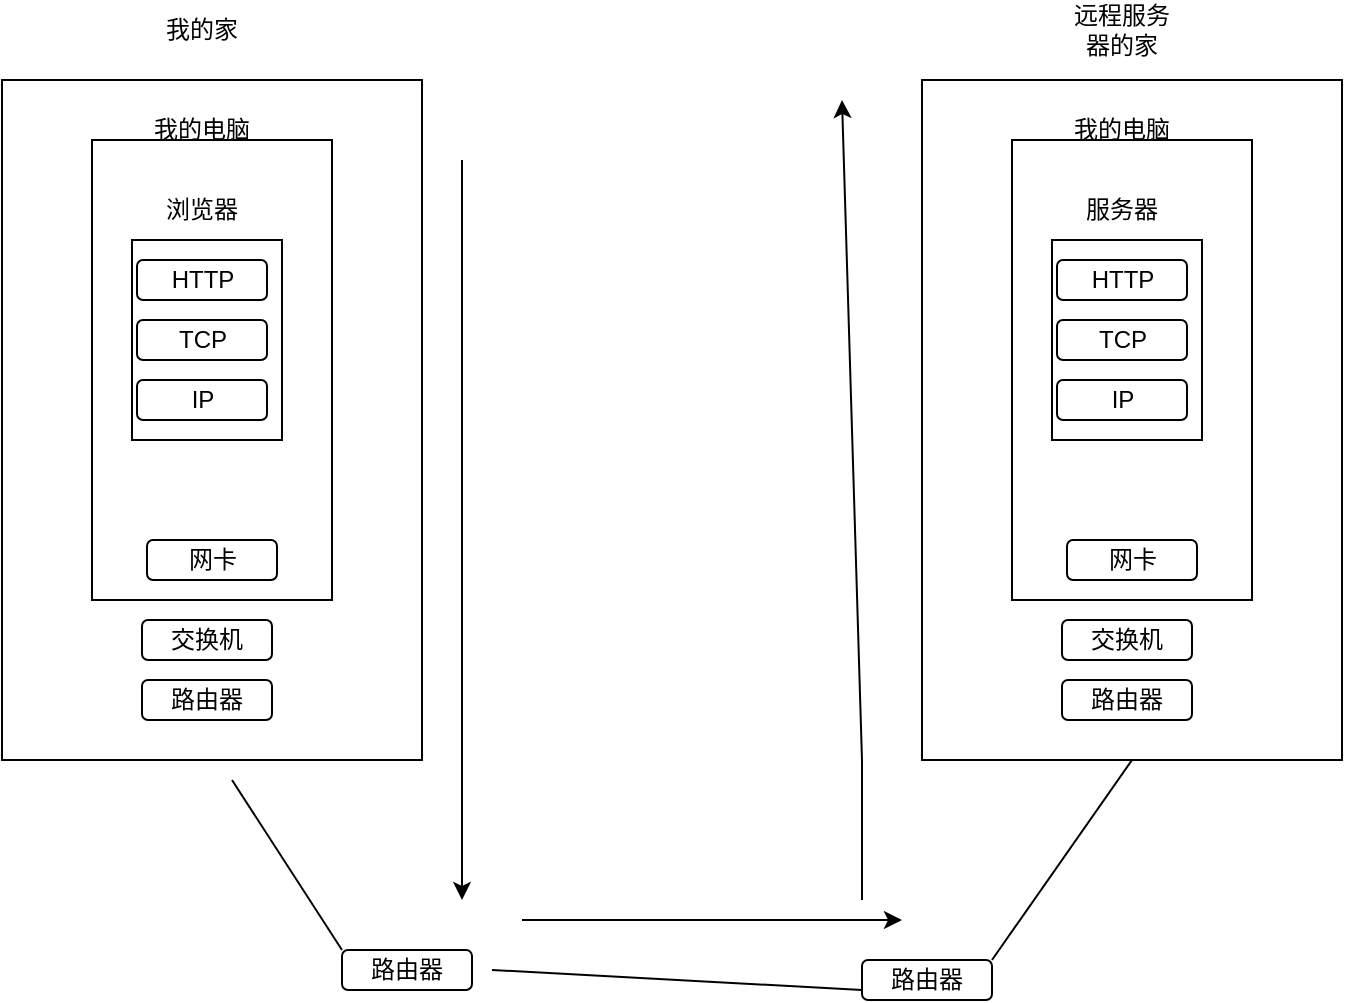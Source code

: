 <mxfile version="22.1.18" type="github">
  <diagram name="第 1 页" id="tCEN-EMykmEuA1S0QrHA">
    <mxGraphModel dx="1168" dy="709" grid="1" gridSize="10" guides="1" tooltips="1" connect="1" arrows="1" fold="1" page="1" pageScale="1" pageWidth="827" pageHeight="1169" math="0" shadow="0">
      <root>
        <mxCell id="0" />
        <mxCell id="1" parent="0" />
        <mxCell id="90NsGv2DsGGxObtIHxqt-1" value="" style="rounded=0;whiteSpace=wrap;html=1;" parent="1" vertex="1">
          <mxGeometry x="60" y="150" width="210" height="340" as="geometry" />
        </mxCell>
        <mxCell id="90NsGv2DsGGxObtIHxqt-5" value="我的家" style="text;strokeColor=none;align=center;fillColor=none;html=1;verticalAlign=middle;whiteSpace=wrap;rounded=0;" parent="1" vertex="1">
          <mxGeometry x="130" y="110" width="60" height="30" as="geometry" />
        </mxCell>
        <mxCell id="90NsGv2DsGGxObtIHxqt-6" value="" style="rounded=0;whiteSpace=wrap;html=1;" parent="1" vertex="1">
          <mxGeometry x="105" y="180" width="120" height="230" as="geometry" />
        </mxCell>
        <mxCell id="90NsGv2DsGGxObtIHxqt-8" value="我的电脑&lt;br&gt;" style="text;strokeColor=none;align=center;fillColor=none;html=1;verticalAlign=middle;whiteSpace=wrap;rounded=0;" parent="1" vertex="1">
          <mxGeometry x="130" y="160" width="60" height="30" as="geometry" />
        </mxCell>
        <mxCell id="90NsGv2DsGGxObtIHxqt-10" value="浏览器" style="text;strokeColor=none;align=center;fillColor=none;html=1;verticalAlign=middle;whiteSpace=wrap;rounded=0;" parent="1" vertex="1">
          <mxGeometry x="130" y="200" width="60" height="30" as="geometry" />
        </mxCell>
        <mxCell id="his3Pki_2V8lXUBrsiuB-1" value="" style="rounded=0;whiteSpace=wrap;html=1;" vertex="1" parent="1">
          <mxGeometry x="125" y="230" width="75" height="100" as="geometry" />
        </mxCell>
        <mxCell id="his3Pki_2V8lXUBrsiuB-3" value="HTTP" style="rounded=1;whiteSpace=wrap;html=1;" vertex="1" parent="1">
          <mxGeometry x="127.5" y="240" width="65" height="20" as="geometry" />
        </mxCell>
        <mxCell id="his3Pki_2V8lXUBrsiuB-6" value="TCP" style="rounded=1;whiteSpace=wrap;html=1;" vertex="1" parent="1">
          <mxGeometry x="127.5" y="270" width="65" height="20" as="geometry" />
        </mxCell>
        <mxCell id="his3Pki_2V8lXUBrsiuB-7" value="IP" style="rounded=1;whiteSpace=wrap;html=1;" vertex="1" parent="1">
          <mxGeometry x="127.5" y="300" width="65" height="20" as="geometry" />
        </mxCell>
        <mxCell id="his3Pki_2V8lXUBrsiuB-8" value="网卡" style="rounded=1;whiteSpace=wrap;html=1;" vertex="1" parent="1">
          <mxGeometry x="132.5" y="380" width="65" height="20" as="geometry" />
        </mxCell>
        <mxCell id="his3Pki_2V8lXUBrsiuB-9" value="交换机" style="rounded=1;whiteSpace=wrap;html=1;" vertex="1" parent="1">
          <mxGeometry x="130" y="420" width="65" height="20" as="geometry" />
        </mxCell>
        <mxCell id="his3Pki_2V8lXUBrsiuB-10" value="路由器" style="rounded=1;whiteSpace=wrap;html=1;" vertex="1" parent="1">
          <mxGeometry x="130" y="450" width="65" height="20" as="geometry" />
        </mxCell>
        <mxCell id="his3Pki_2V8lXUBrsiuB-13" value="路由器" style="rounded=1;whiteSpace=wrap;html=1;" vertex="1" parent="1">
          <mxGeometry x="490" y="590" width="65" height="20" as="geometry" />
        </mxCell>
        <mxCell id="his3Pki_2V8lXUBrsiuB-14" value="路由器" style="rounded=1;whiteSpace=wrap;html=1;" vertex="1" parent="1">
          <mxGeometry x="230" y="585" width="65" height="20" as="geometry" />
        </mxCell>
        <mxCell id="his3Pki_2V8lXUBrsiuB-16" value="" style="rounded=0;whiteSpace=wrap;html=1;" vertex="1" parent="1">
          <mxGeometry x="520" y="150" width="210" height="340" as="geometry" />
        </mxCell>
        <mxCell id="his3Pki_2V8lXUBrsiuB-17" value="远程服务器的家" style="text;strokeColor=none;align=center;fillColor=none;html=1;verticalAlign=middle;whiteSpace=wrap;rounded=0;" vertex="1" parent="1">
          <mxGeometry x="590" y="110" width="60" height="30" as="geometry" />
        </mxCell>
        <mxCell id="his3Pki_2V8lXUBrsiuB-18" value="" style="rounded=0;whiteSpace=wrap;html=1;" vertex="1" parent="1">
          <mxGeometry x="565" y="180" width="120" height="230" as="geometry" />
        </mxCell>
        <mxCell id="his3Pki_2V8lXUBrsiuB-19" value="我的电脑&lt;br&gt;" style="text;strokeColor=none;align=center;fillColor=none;html=1;verticalAlign=middle;whiteSpace=wrap;rounded=0;" vertex="1" parent="1">
          <mxGeometry x="590" y="160" width="60" height="30" as="geometry" />
        </mxCell>
        <mxCell id="his3Pki_2V8lXUBrsiuB-20" value="服务器" style="text;strokeColor=none;align=center;fillColor=none;html=1;verticalAlign=middle;whiteSpace=wrap;rounded=0;" vertex="1" parent="1">
          <mxGeometry x="590" y="200" width="60" height="30" as="geometry" />
        </mxCell>
        <mxCell id="his3Pki_2V8lXUBrsiuB-21" value="" style="rounded=0;whiteSpace=wrap;html=1;" vertex="1" parent="1">
          <mxGeometry x="585" y="230" width="75" height="100" as="geometry" />
        </mxCell>
        <mxCell id="his3Pki_2V8lXUBrsiuB-22" value="HTTP" style="rounded=1;whiteSpace=wrap;html=1;" vertex="1" parent="1">
          <mxGeometry x="587.5" y="240" width="65" height="20" as="geometry" />
        </mxCell>
        <mxCell id="his3Pki_2V8lXUBrsiuB-23" value="TCP" style="rounded=1;whiteSpace=wrap;html=1;" vertex="1" parent="1">
          <mxGeometry x="587.5" y="270" width="65" height="20" as="geometry" />
        </mxCell>
        <mxCell id="his3Pki_2V8lXUBrsiuB-24" value="IP" style="rounded=1;whiteSpace=wrap;html=1;" vertex="1" parent="1">
          <mxGeometry x="587.5" y="300" width="65" height="20" as="geometry" />
        </mxCell>
        <mxCell id="his3Pki_2V8lXUBrsiuB-25" value="网卡" style="rounded=1;whiteSpace=wrap;html=1;" vertex="1" parent="1">
          <mxGeometry x="592.5" y="380" width="65" height="20" as="geometry" />
        </mxCell>
        <mxCell id="his3Pki_2V8lXUBrsiuB-26" value="交换机" style="rounded=1;whiteSpace=wrap;html=1;" vertex="1" parent="1">
          <mxGeometry x="590" y="420" width="65" height="20" as="geometry" />
        </mxCell>
        <mxCell id="his3Pki_2V8lXUBrsiuB-27" value="路由器" style="rounded=1;whiteSpace=wrap;html=1;" vertex="1" parent="1">
          <mxGeometry x="590" y="450" width="65" height="20" as="geometry" />
        </mxCell>
        <mxCell id="his3Pki_2V8lXUBrsiuB-31" value="" style="endArrow=classic;html=1;rounded=0;" edge="1" parent="1">
          <mxGeometry width="50" height="50" relative="1" as="geometry">
            <mxPoint x="290" y="190" as="sourcePoint" />
            <mxPoint x="290" y="560" as="targetPoint" />
          </mxGeometry>
        </mxCell>
        <mxCell id="his3Pki_2V8lXUBrsiuB-32" value="" style="endArrow=classic;html=1;rounded=0;" edge="1" parent="1">
          <mxGeometry width="50" height="50" relative="1" as="geometry">
            <mxPoint x="320" y="570" as="sourcePoint" />
            <mxPoint x="510" y="570" as="targetPoint" />
          </mxGeometry>
        </mxCell>
        <mxCell id="his3Pki_2V8lXUBrsiuB-33" value="" style="endArrow=classic;html=1;rounded=0;" edge="1" parent="1">
          <mxGeometry width="50" height="50" relative="1" as="geometry">
            <mxPoint x="490" y="560" as="sourcePoint" />
            <mxPoint x="480" y="160" as="targetPoint" />
            <Array as="points">
              <mxPoint x="490" y="490" />
            </Array>
          </mxGeometry>
        </mxCell>
        <mxCell id="his3Pki_2V8lXUBrsiuB-34" value="" style="endArrow=none;html=1;rounded=0;exitX=0;exitY=0;exitDx=0;exitDy=0;" edge="1" parent="1" source="his3Pki_2V8lXUBrsiuB-14">
          <mxGeometry width="50" height="50" relative="1" as="geometry">
            <mxPoint x="125" y="550" as="sourcePoint" />
            <mxPoint x="175" y="500" as="targetPoint" />
          </mxGeometry>
        </mxCell>
        <mxCell id="his3Pki_2V8lXUBrsiuB-36" value="" style="endArrow=none;html=1;rounded=0;" edge="1" parent="1">
          <mxGeometry width="50" height="50" relative="1" as="geometry">
            <mxPoint x="490" y="605" as="sourcePoint" />
            <mxPoint x="305" y="595" as="targetPoint" />
          </mxGeometry>
        </mxCell>
        <mxCell id="his3Pki_2V8lXUBrsiuB-37" value="" style="endArrow=none;html=1;rounded=0;exitX=0.5;exitY=1;exitDx=0;exitDy=0;" edge="1" parent="1" source="his3Pki_2V8lXUBrsiuB-16">
          <mxGeometry width="50" height="50" relative="1" as="geometry">
            <mxPoint x="740" y="600" as="sourcePoint" />
            <mxPoint x="555" y="590" as="targetPoint" />
          </mxGeometry>
        </mxCell>
      </root>
    </mxGraphModel>
  </diagram>
</mxfile>
